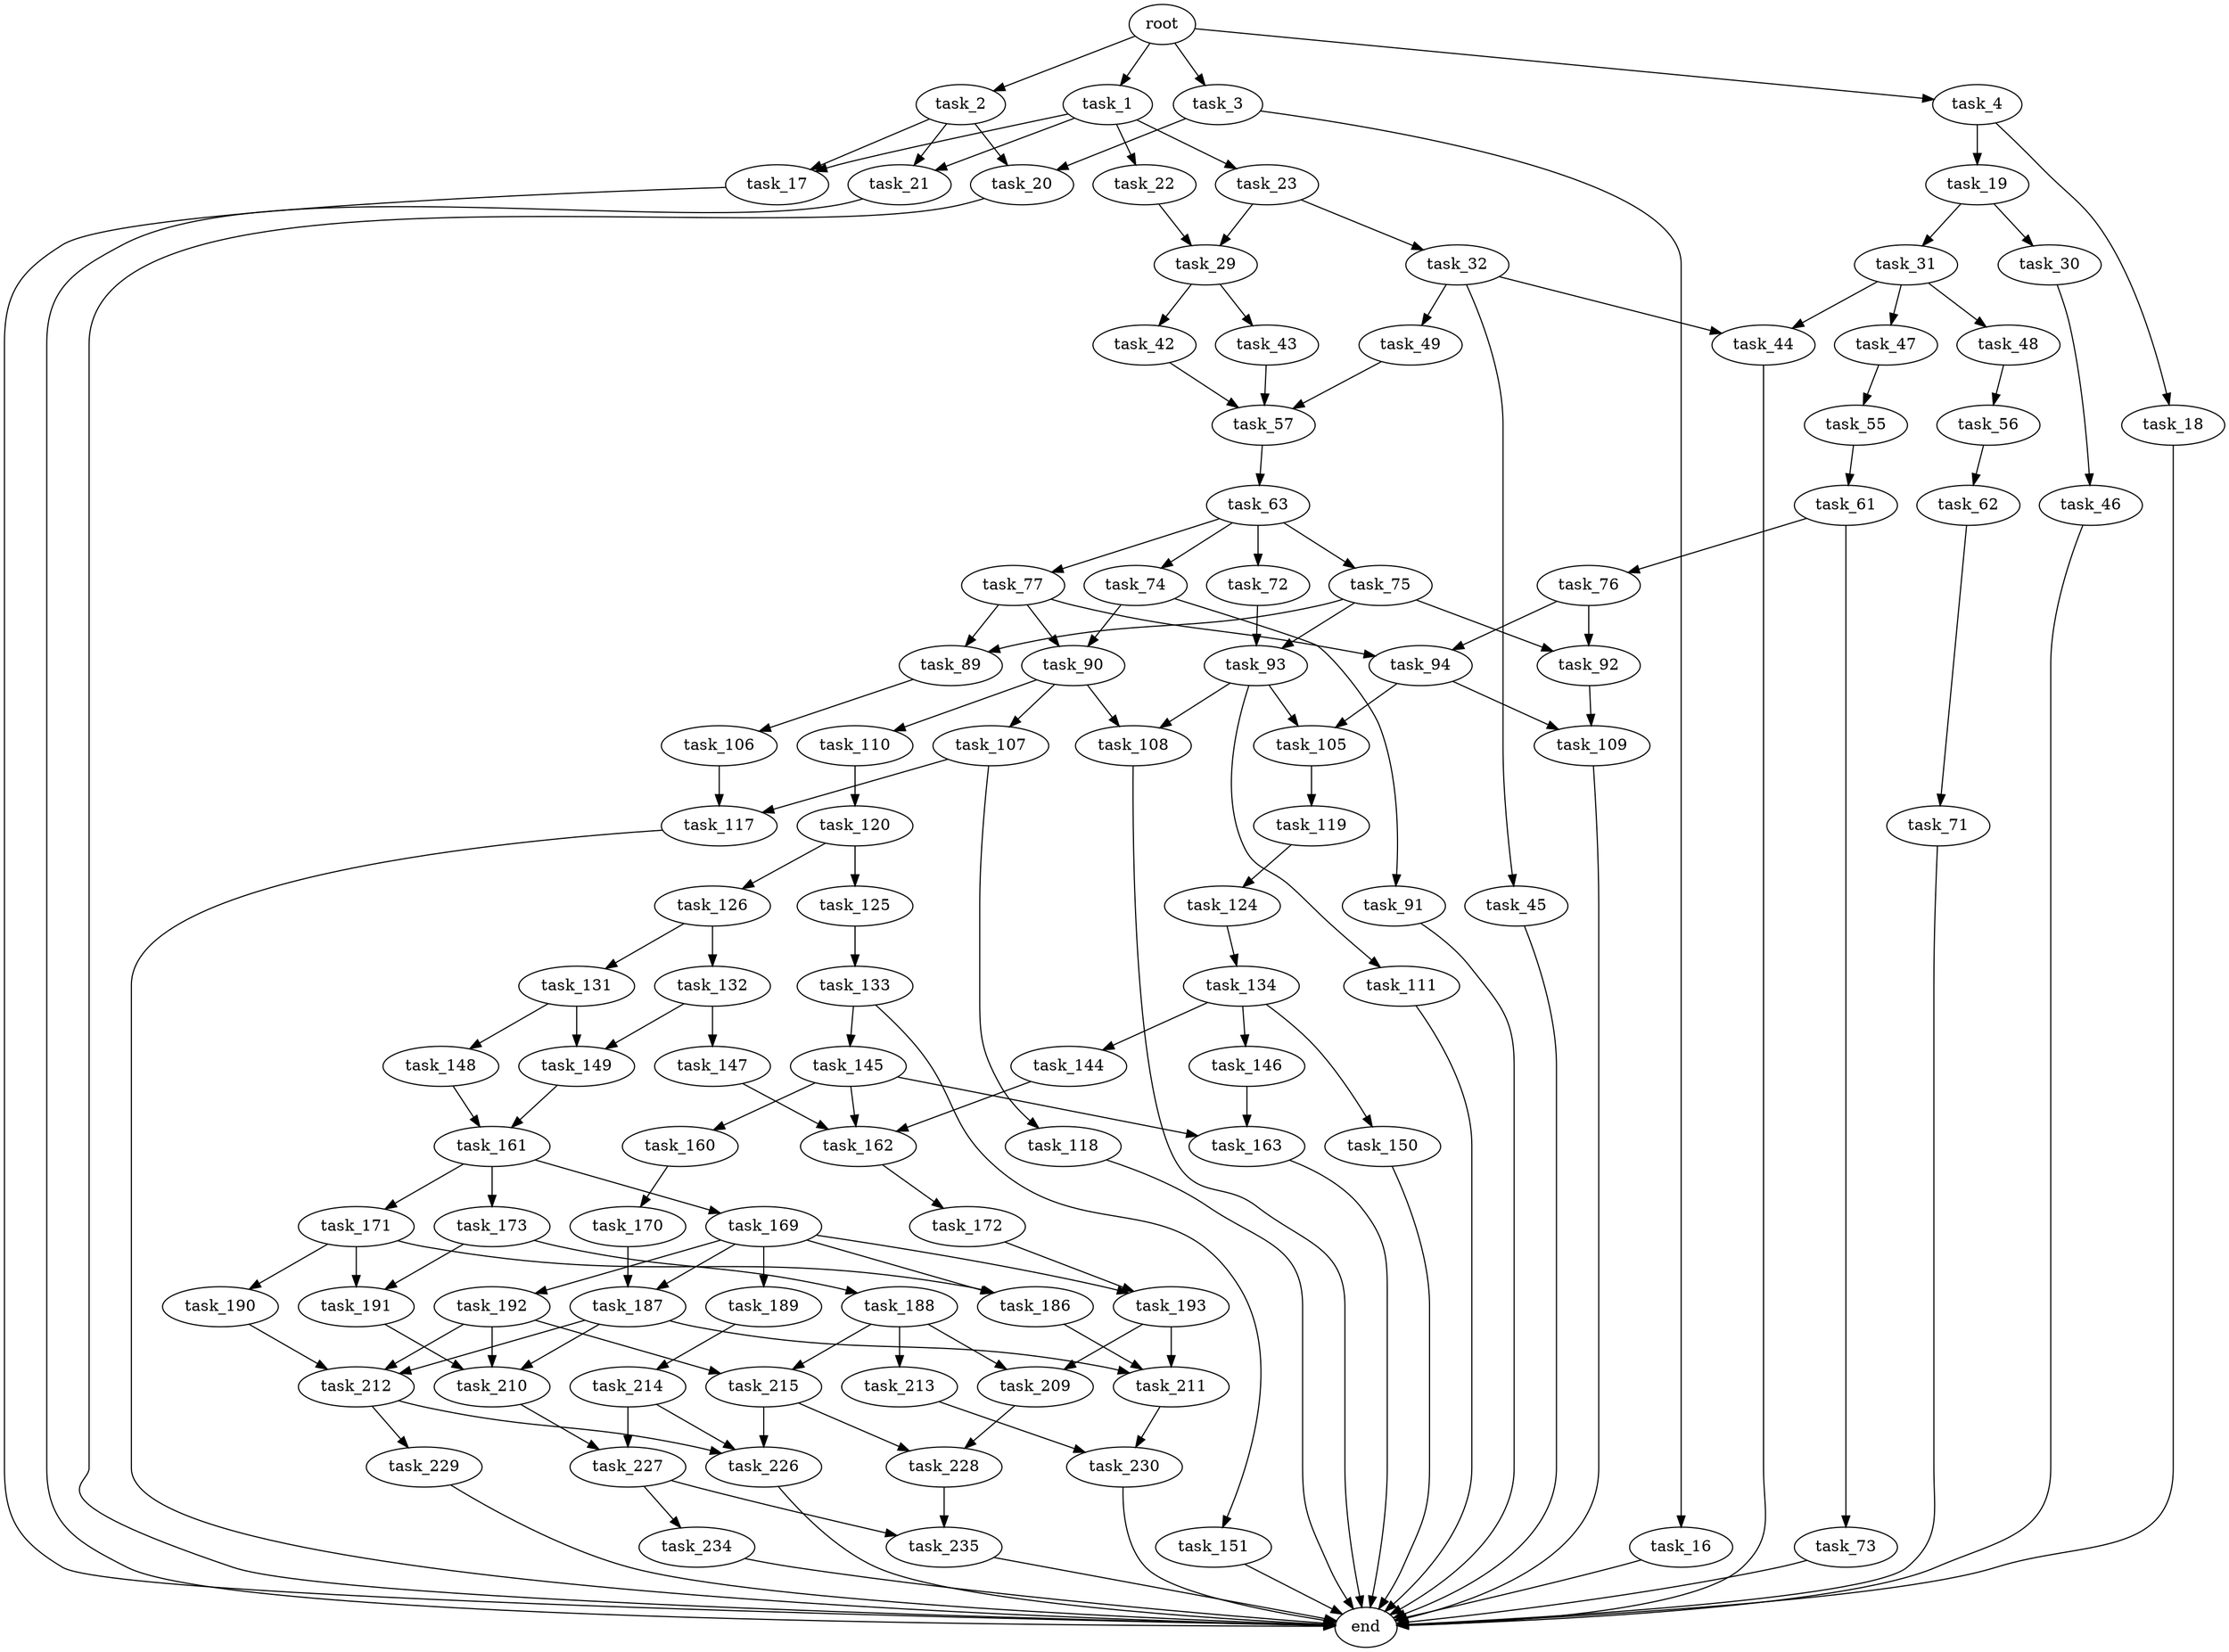 digraph G {
  root [size="0.000000"];
  task_1 [size="782757789696.000000"];
  task_2 [size="1439857034.000000"];
  task_3 [size="33803728770.000000"];
  task_4 [size="8589934592.000000"];
  task_17 [size="231928233984.000000"];
  task_21 [size="36415949349.000000"];
  task_22 [size="298326476552.000000"];
  task_23 [size="22055078138.000000"];
  task_20 [size="231928233984.000000"];
  task_16 [size="4519547809.000000"];
  task_18 [size="2380909077.000000"];
  task_19 [size="152652760872.000000"];
  end [size="0.000000"];
  task_30 [size="31302565931.000000"];
  task_31 [size="5260555176.000000"];
  task_29 [size="967894147.000000"];
  task_32 [size="13171578814.000000"];
  task_42 [size="14112142192.000000"];
  task_43 [size="28342956940.000000"];
  task_46 [size="134217728000.000000"];
  task_44 [size="7310120116.000000"];
  task_47 [size="549755813888.000000"];
  task_48 [size="8589934592.000000"];
  task_45 [size="88972758738.000000"];
  task_49 [size="549755813888.000000"];
  task_57 [size="61448333689.000000"];
  task_55 [size="394956754159.000000"];
  task_56 [size="504367141564.000000"];
  task_61 [size="549755813888.000000"];
  task_62 [size="502863933652.000000"];
  task_63 [size="134217728000.000000"];
  task_73 [size="176011051548.000000"];
  task_76 [size="2925490286.000000"];
  task_71 [size="307758854720.000000"];
  task_72 [size="18485293504.000000"];
  task_74 [size="368293445632.000000"];
  task_75 [size="134608001832.000000"];
  task_77 [size="8589934592.000000"];
  task_93 [size="763742127363.000000"];
  task_90 [size="9578939520.000000"];
  task_91 [size="28991029248.000000"];
  task_89 [size="368293445632.000000"];
  task_92 [size="363417546416.000000"];
  task_94 [size="7581310468.000000"];
  task_106 [size="18072542804.000000"];
  task_107 [size="549755813888.000000"];
  task_108 [size="38836206288.000000"];
  task_110 [size="51977080350.000000"];
  task_109 [size="793024385667.000000"];
  task_105 [size="8589934592.000000"];
  task_111 [size="16079842741.000000"];
  task_119 [size="337201852091.000000"];
  task_117 [size="347585155149.000000"];
  task_118 [size="848993482862.000000"];
  task_120 [size="782757789696.000000"];
  task_124 [size="231928233984.000000"];
  task_125 [size="782757789696.000000"];
  task_126 [size="134217728000.000000"];
  task_134 [size="135965492873.000000"];
  task_133 [size="549755813888.000000"];
  task_131 [size="1073741824000.000000"];
  task_132 [size="342522370548.000000"];
  task_148 [size="231928233984.000000"];
  task_149 [size="782757789696.000000"];
  task_147 [size="12054607348.000000"];
  task_145 [size="390383409691.000000"];
  task_151 [size="1016123933927.000000"];
  task_144 [size="239640544272.000000"];
  task_146 [size="28991029248.000000"];
  task_150 [size="702496407808.000000"];
  task_162 [size="384881911758.000000"];
  task_160 [size="27209204475.000000"];
  task_163 [size="642446702456.000000"];
  task_161 [size="242523040669.000000"];
  task_170 [size="847132099372.000000"];
  task_169 [size="23736265956.000000"];
  task_171 [size="782757789696.000000"];
  task_173 [size="28991029248.000000"];
  task_172 [size="27904191347.000000"];
  task_186 [size="1436264612.000000"];
  task_187 [size="344337841588.000000"];
  task_189 [size="549755813888.000000"];
  task_192 [size="963156712.000000"];
  task_193 [size="22848209806.000000"];
  task_190 [size="1694960088.000000"];
  task_191 [size="68719476736.000000"];
  task_188 [size="4214950711.000000"];
  task_211 [size="1878343849.000000"];
  task_210 [size="231928233984.000000"];
  task_212 [size="410800697109.000000"];
  task_209 [size="782757789696.000000"];
  task_213 [size="231928233984.000000"];
  task_215 [size="5255641799.000000"];
  task_214 [size="28991029248.000000"];
  task_228 [size="782757789696.000000"];
  task_227 [size="5473741512.000000"];
  task_230 [size="68719476736.000000"];
  task_226 [size="367908150.000000"];
  task_229 [size="28305597453.000000"];
  task_234 [size="549755813888.000000"];
  task_235 [size="66365691293.000000"];

  root -> task_1 [size="1.000000"];
  root -> task_2 [size="1.000000"];
  root -> task_3 [size="1.000000"];
  root -> task_4 [size="1.000000"];
  task_1 -> task_17 [size="679477248.000000"];
  task_1 -> task_21 [size="679477248.000000"];
  task_1 -> task_22 [size="679477248.000000"];
  task_1 -> task_23 [size="679477248.000000"];
  task_2 -> task_17 [size="33554432.000000"];
  task_2 -> task_20 [size="33554432.000000"];
  task_2 -> task_21 [size="33554432.000000"];
  task_3 -> task_16 [size="679477248.000000"];
  task_3 -> task_20 [size="679477248.000000"];
  task_4 -> task_18 [size="33554432.000000"];
  task_4 -> task_19 [size="33554432.000000"];
  task_17 -> end [size="1.000000"];
  task_21 -> end [size="1.000000"];
  task_22 -> task_29 [size="536870912.000000"];
  task_23 -> task_29 [size="679477248.000000"];
  task_23 -> task_32 [size="679477248.000000"];
  task_20 -> end [size="1.000000"];
  task_16 -> end [size="1.000000"];
  task_18 -> end [size="1.000000"];
  task_19 -> task_30 [size="134217728.000000"];
  task_19 -> task_31 [size="134217728.000000"];
  task_30 -> task_46 [size="679477248.000000"];
  task_31 -> task_44 [size="209715200.000000"];
  task_31 -> task_47 [size="209715200.000000"];
  task_31 -> task_48 [size="209715200.000000"];
  task_29 -> task_42 [size="33554432.000000"];
  task_29 -> task_43 [size="33554432.000000"];
  task_32 -> task_44 [size="411041792.000000"];
  task_32 -> task_45 [size="411041792.000000"];
  task_32 -> task_49 [size="411041792.000000"];
  task_42 -> task_57 [size="411041792.000000"];
  task_43 -> task_57 [size="536870912.000000"];
  task_46 -> end [size="1.000000"];
  task_44 -> end [size="1.000000"];
  task_47 -> task_55 [size="536870912.000000"];
  task_48 -> task_56 [size="33554432.000000"];
  task_45 -> end [size="1.000000"];
  task_49 -> task_57 [size="536870912.000000"];
  task_57 -> task_63 [size="75497472.000000"];
  task_55 -> task_61 [size="411041792.000000"];
  task_56 -> task_62 [size="536870912.000000"];
  task_61 -> task_73 [size="536870912.000000"];
  task_61 -> task_76 [size="536870912.000000"];
  task_62 -> task_71 [size="411041792.000000"];
  task_63 -> task_72 [size="209715200.000000"];
  task_63 -> task_74 [size="209715200.000000"];
  task_63 -> task_75 [size="209715200.000000"];
  task_63 -> task_77 [size="209715200.000000"];
  task_73 -> end [size="1.000000"];
  task_76 -> task_92 [size="134217728.000000"];
  task_76 -> task_94 [size="134217728.000000"];
  task_71 -> end [size="1.000000"];
  task_72 -> task_93 [size="411041792.000000"];
  task_74 -> task_90 [size="411041792.000000"];
  task_74 -> task_91 [size="411041792.000000"];
  task_75 -> task_89 [size="134217728.000000"];
  task_75 -> task_92 [size="134217728.000000"];
  task_75 -> task_93 [size="134217728.000000"];
  task_77 -> task_89 [size="33554432.000000"];
  task_77 -> task_90 [size="33554432.000000"];
  task_77 -> task_94 [size="33554432.000000"];
  task_93 -> task_105 [size="838860800.000000"];
  task_93 -> task_108 [size="838860800.000000"];
  task_93 -> task_111 [size="838860800.000000"];
  task_90 -> task_107 [size="209715200.000000"];
  task_90 -> task_108 [size="209715200.000000"];
  task_90 -> task_110 [size="209715200.000000"];
  task_91 -> end [size="1.000000"];
  task_89 -> task_106 [size="411041792.000000"];
  task_92 -> task_109 [size="301989888.000000"];
  task_94 -> task_105 [size="536870912.000000"];
  task_94 -> task_109 [size="536870912.000000"];
  task_106 -> task_117 [size="411041792.000000"];
  task_107 -> task_117 [size="536870912.000000"];
  task_107 -> task_118 [size="536870912.000000"];
  task_108 -> end [size="1.000000"];
  task_110 -> task_120 [size="75497472.000000"];
  task_109 -> end [size="1.000000"];
  task_105 -> task_119 [size="33554432.000000"];
  task_111 -> end [size="1.000000"];
  task_119 -> task_124 [size="411041792.000000"];
  task_117 -> end [size="1.000000"];
  task_118 -> end [size="1.000000"];
  task_120 -> task_125 [size="679477248.000000"];
  task_120 -> task_126 [size="679477248.000000"];
  task_124 -> task_134 [size="301989888.000000"];
  task_125 -> task_133 [size="679477248.000000"];
  task_126 -> task_131 [size="209715200.000000"];
  task_126 -> task_132 [size="209715200.000000"];
  task_134 -> task_144 [size="411041792.000000"];
  task_134 -> task_146 [size="411041792.000000"];
  task_134 -> task_150 [size="411041792.000000"];
  task_133 -> task_145 [size="536870912.000000"];
  task_133 -> task_151 [size="536870912.000000"];
  task_131 -> task_148 [size="838860800.000000"];
  task_131 -> task_149 [size="838860800.000000"];
  task_132 -> task_147 [size="838860800.000000"];
  task_132 -> task_149 [size="838860800.000000"];
  task_148 -> task_161 [size="301989888.000000"];
  task_149 -> task_161 [size="679477248.000000"];
  task_147 -> task_162 [size="301989888.000000"];
  task_145 -> task_160 [size="411041792.000000"];
  task_145 -> task_162 [size="411041792.000000"];
  task_145 -> task_163 [size="411041792.000000"];
  task_151 -> end [size="1.000000"];
  task_144 -> task_162 [size="209715200.000000"];
  task_146 -> task_163 [size="75497472.000000"];
  task_150 -> end [size="1.000000"];
  task_162 -> task_172 [size="411041792.000000"];
  task_160 -> task_170 [size="679477248.000000"];
  task_163 -> end [size="1.000000"];
  task_161 -> task_169 [size="301989888.000000"];
  task_161 -> task_171 [size="301989888.000000"];
  task_161 -> task_173 [size="301989888.000000"];
  task_170 -> task_187 [size="536870912.000000"];
  task_169 -> task_186 [size="536870912.000000"];
  task_169 -> task_187 [size="536870912.000000"];
  task_169 -> task_189 [size="536870912.000000"];
  task_169 -> task_192 [size="536870912.000000"];
  task_169 -> task_193 [size="536870912.000000"];
  task_171 -> task_186 [size="679477248.000000"];
  task_171 -> task_190 [size="679477248.000000"];
  task_171 -> task_191 [size="679477248.000000"];
  task_173 -> task_188 [size="75497472.000000"];
  task_173 -> task_191 [size="75497472.000000"];
  task_172 -> task_193 [size="679477248.000000"];
  task_186 -> task_211 [size="33554432.000000"];
  task_187 -> task_210 [size="536870912.000000"];
  task_187 -> task_211 [size="536870912.000000"];
  task_187 -> task_212 [size="536870912.000000"];
  task_189 -> task_214 [size="536870912.000000"];
  task_192 -> task_210 [size="33554432.000000"];
  task_192 -> task_212 [size="33554432.000000"];
  task_192 -> task_215 [size="33554432.000000"];
  task_193 -> task_209 [size="75497472.000000"];
  task_193 -> task_211 [size="75497472.000000"];
  task_190 -> task_212 [size="33554432.000000"];
  task_191 -> task_210 [size="134217728.000000"];
  task_188 -> task_209 [size="301989888.000000"];
  task_188 -> task_213 [size="301989888.000000"];
  task_188 -> task_215 [size="301989888.000000"];
  task_211 -> task_230 [size="33554432.000000"];
  task_210 -> task_227 [size="301989888.000000"];
  task_212 -> task_226 [size="301989888.000000"];
  task_212 -> task_229 [size="301989888.000000"];
  task_209 -> task_228 [size="679477248.000000"];
  task_213 -> task_230 [size="301989888.000000"];
  task_215 -> task_226 [size="209715200.000000"];
  task_215 -> task_228 [size="209715200.000000"];
  task_214 -> task_226 [size="75497472.000000"];
  task_214 -> task_227 [size="75497472.000000"];
  task_228 -> task_235 [size="679477248.000000"];
  task_227 -> task_234 [size="301989888.000000"];
  task_227 -> task_235 [size="301989888.000000"];
  task_230 -> end [size="1.000000"];
  task_226 -> end [size="1.000000"];
  task_229 -> end [size="1.000000"];
  task_234 -> end [size="1.000000"];
  task_235 -> end [size="1.000000"];
}
